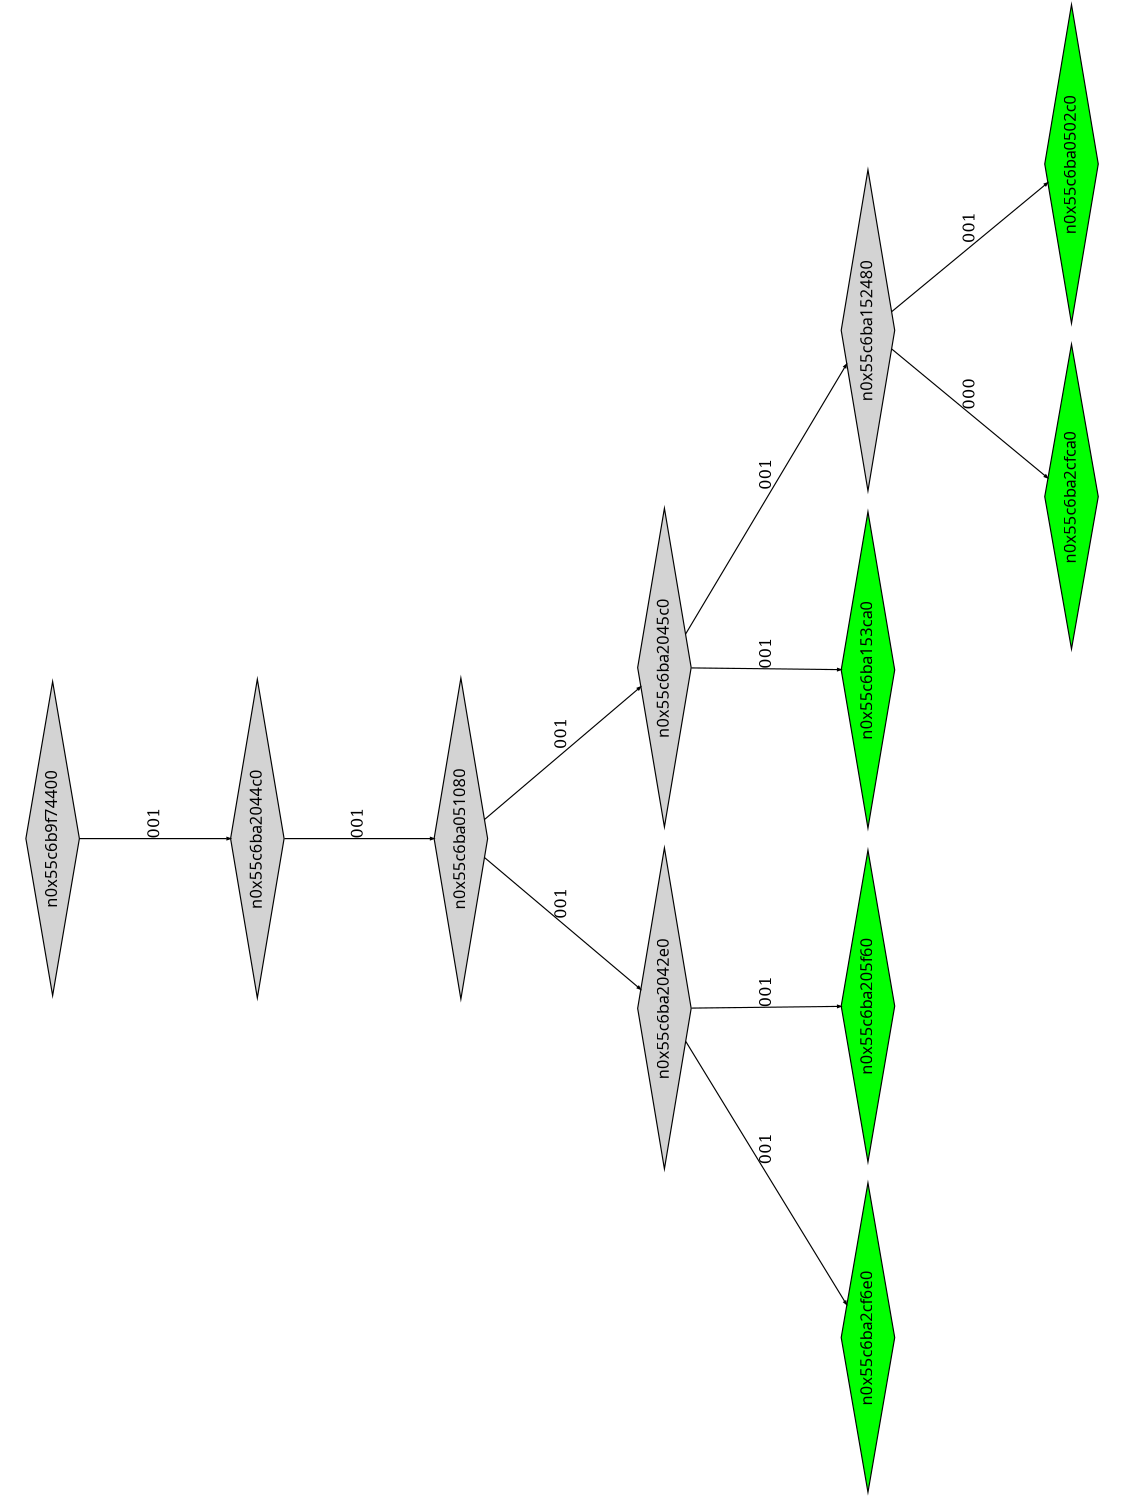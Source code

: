digraph G {
	size="10,7.5";
	ratio=fill;
	rotate=90;
	center = "true";
	node [style="filled",width=.1,height=.1,fontname="Terminus"]
	edge [arrowsize=.3]
	n0x55c6b9f74400 [shape=diamond];
	n0x55c6b9f74400 -> n0x55c6ba2044c0 [label=001];
	n0x55c6ba2044c0 [shape=diamond];
	n0x55c6ba2044c0 -> n0x55c6ba051080 [label=001];
	n0x55c6ba051080 [shape=diamond];
	n0x55c6ba051080 -> n0x55c6ba2042e0 [label=001];
	n0x55c6ba051080 -> n0x55c6ba2045c0 [label=001];
	n0x55c6ba2045c0 [shape=diamond];
	n0x55c6ba2045c0 -> n0x55c6ba153ca0 [label=001];
	n0x55c6ba2045c0 -> n0x55c6ba152480 [label=001];
	n0x55c6ba152480 [shape=diamond];
	n0x55c6ba152480 -> n0x55c6ba2cfca0 [label=000];
	n0x55c6ba152480 -> n0x55c6ba0502c0 [label=001];
	n0x55c6ba0502c0 [shape=diamond,fillcolor=green];
	n0x55c6ba2cfca0 [shape=diamond,fillcolor=green];
	n0x55c6ba153ca0 [shape=diamond,fillcolor=green];
	n0x55c6ba2042e0 [shape=diamond];
	n0x55c6ba2042e0 -> n0x55c6ba2cf6e0 [label=001];
	n0x55c6ba2042e0 -> n0x55c6ba205f60 [label=001];
	n0x55c6ba205f60 [shape=diamond,fillcolor=green];
	n0x55c6ba2cf6e0 [shape=diamond,fillcolor=green];
}
